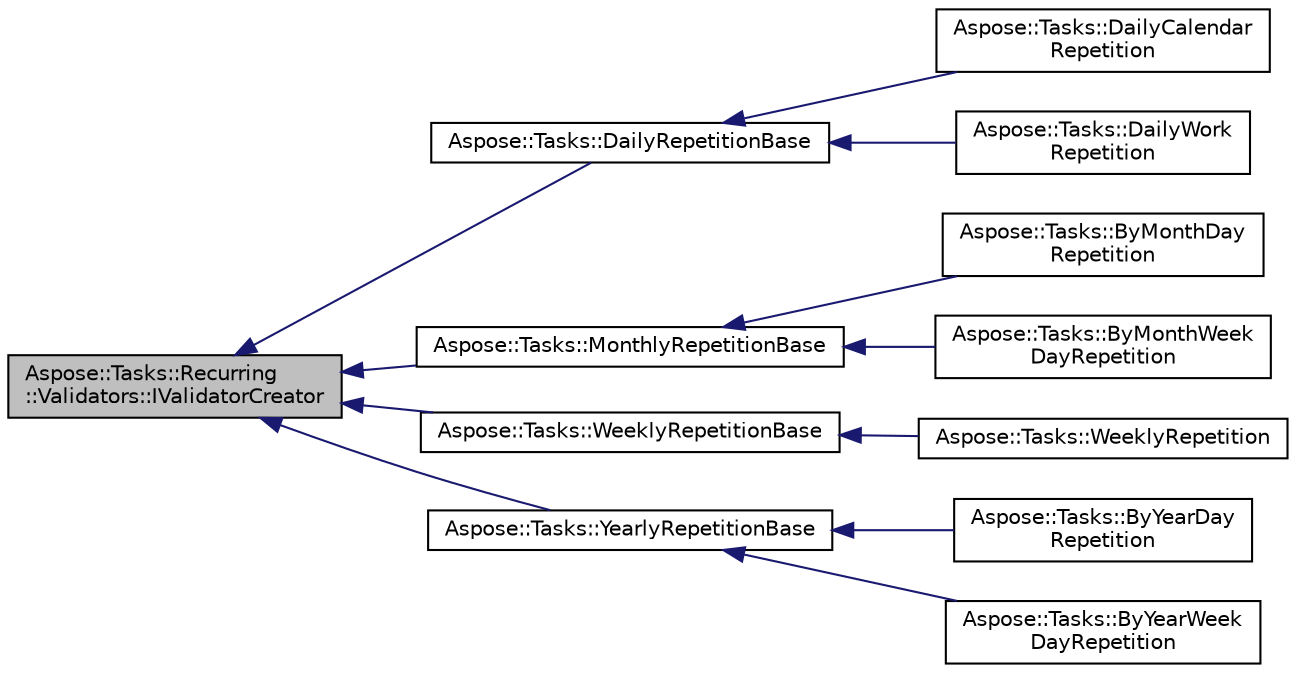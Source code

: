 digraph "Aspose::Tasks::Recurring::Validators::IValidatorCreator"
{
 // LATEX_PDF_SIZE
  edge [fontname="Helvetica",fontsize="10",labelfontname="Helvetica",labelfontsize="10"];
  node [fontname="Helvetica",fontsize="10",shape=record];
  rankdir="LR";
  Node1 [label="Aspose::Tasks::Recurring\l::Validators::IValidatorCreator",height=0.2,width=0.4,color="black", fillcolor="grey75", style="filled", fontcolor="black",tooltip=" "];
  Node1 -> Node2 [dir="back",color="midnightblue",fontsize="10",style="solid",fontname="Helvetica"];
  Node2 [label="Aspose::Tasks::DailyRepetitionBase",height=0.2,width=0.4,color="black", fillcolor="white", style="filled",URL="$class_aspose_1_1_tasks_1_1_daily_repetition_base.html",tooltip="Represents a base class for repetitions in daily recurrence pattern."];
  Node2 -> Node3 [dir="back",color="midnightblue",fontsize="10",style="solid",fontname="Helvetica"];
  Node3 [label="Aspose::Tasks::DailyCalendar\lRepetition",height=0.2,width=0.4,color="black", fillcolor="white", style="filled",URL="$class_aspose_1_1_tasks_1_1_daily_calendar_repetition.html",tooltip="Represents a class for repetitions in daily recurrence pattern based on calendar days."];
  Node2 -> Node4 [dir="back",color="midnightblue",fontsize="10",style="solid",fontname="Helvetica"];
  Node4 [label="Aspose::Tasks::DailyWork\lRepetition",height=0.2,width=0.4,color="black", fillcolor="white", style="filled",URL="$class_aspose_1_1_tasks_1_1_daily_work_repetition.html",tooltip="Represents a class for repetitions in daily recurrence pattern based on work days."];
  Node1 -> Node5 [dir="back",color="midnightblue",fontsize="10",style="solid",fontname="Helvetica"];
  Node5 [label="Aspose::Tasks::MonthlyRepetitionBase",height=0.2,width=0.4,color="black", fillcolor="white", style="filled",URL="$class_aspose_1_1_tasks_1_1_monthly_repetition_base.html",tooltip="Represents a base pattern for monthly day position."];
  Node5 -> Node6 [dir="back",color="midnightblue",fontsize="10",style="solid",fontname="Helvetica"];
  Node6 [label="Aspose::Tasks::ByMonthDay\lRepetition",height=0.2,width=0.4,color="black", fillcolor="white", style="filled",URL="$class_aspose_1_1_tasks_1_1_by_month_day_repetition.html",tooltip="Represents a pattern which is based on the absolute position of a day in a month."];
  Node5 -> Node7 [dir="back",color="midnightblue",fontsize="10",style="solid",fontname="Helvetica"];
  Node7 [label="Aspose::Tasks::ByMonthWeek\lDayRepetition",height=0.2,width=0.4,color="black", fillcolor="white", style="filled",URL="$class_aspose_1_1_tasks_1_1_by_month_week_day_repetition.html",tooltip="Represents a pattern which is based on the position of weekday in a month."];
  Node1 -> Node8 [dir="back",color="midnightblue",fontsize="10",style="solid",fontname="Helvetica"];
  Node8 [label="Aspose::Tasks::WeeklyRepetitionBase",height=0.2,width=0.4,color="black", fillcolor="white", style="filled",URL="$class_aspose_1_1_tasks_1_1_weekly_repetition_base.html",tooltip="Represents a base class for repetitions in weekly recurrence pattern."];
  Node8 -> Node9 [dir="back",color="midnightblue",fontsize="10",style="solid",fontname="Helvetica"];
  Node9 [label="Aspose::Tasks::WeeklyRepetition",height=0.2,width=0.4,color="black", fillcolor="white", style="filled",URL="$class_aspose_1_1_tasks_1_1_weekly_repetition.html",tooltip="Represents a pattern which is based on weekdays."];
  Node1 -> Node10 [dir="back",color="midnightblue",fontsize="10",style="solid",fontname="Helvetica"];
  Node10 [label="Aspose::Tasks::YearlyRepetitionBase",height=0.2,width=0.4,color="black", fillcolor="white", style="filled",URL="$class_aspose_1_1_tasks_1_1_yearly_repetition_base.html",tooltip="Represents a base pattern for yearly day position."];
  Node10 -> Node11 [dir="back",color="midnightblue",fontsize="10",style="solid",fontname="Helvetica"];
  Node11 [label="Aspose::Tasks::ByYearDay\lRepetition",height=0.2,width=0.4,color="black", fillcolor="white", style="filled",URL="$class_aspose_1_1_tasks_1_1_by_year_day_repetition.html",tooltip="Represents a pattern which is based on the absolute position of a day in a month."];
  Node10 -> Node12 [dir="back",color="midnightblue",fontsize="10",style="solid",fontname="Helvetica"];
  Node12 [label="Aspose::Tasks::ByYearWeek\lDayRepetition",height=0.2,width=0.4,color="black", fillcolor="white", style="filled",URL="$class_aspose_1_1_tasks_1_1_by_year_week_day_repetition.html",tooltip="Represents a pattern which is based on position of a weekday in a month."];
}
